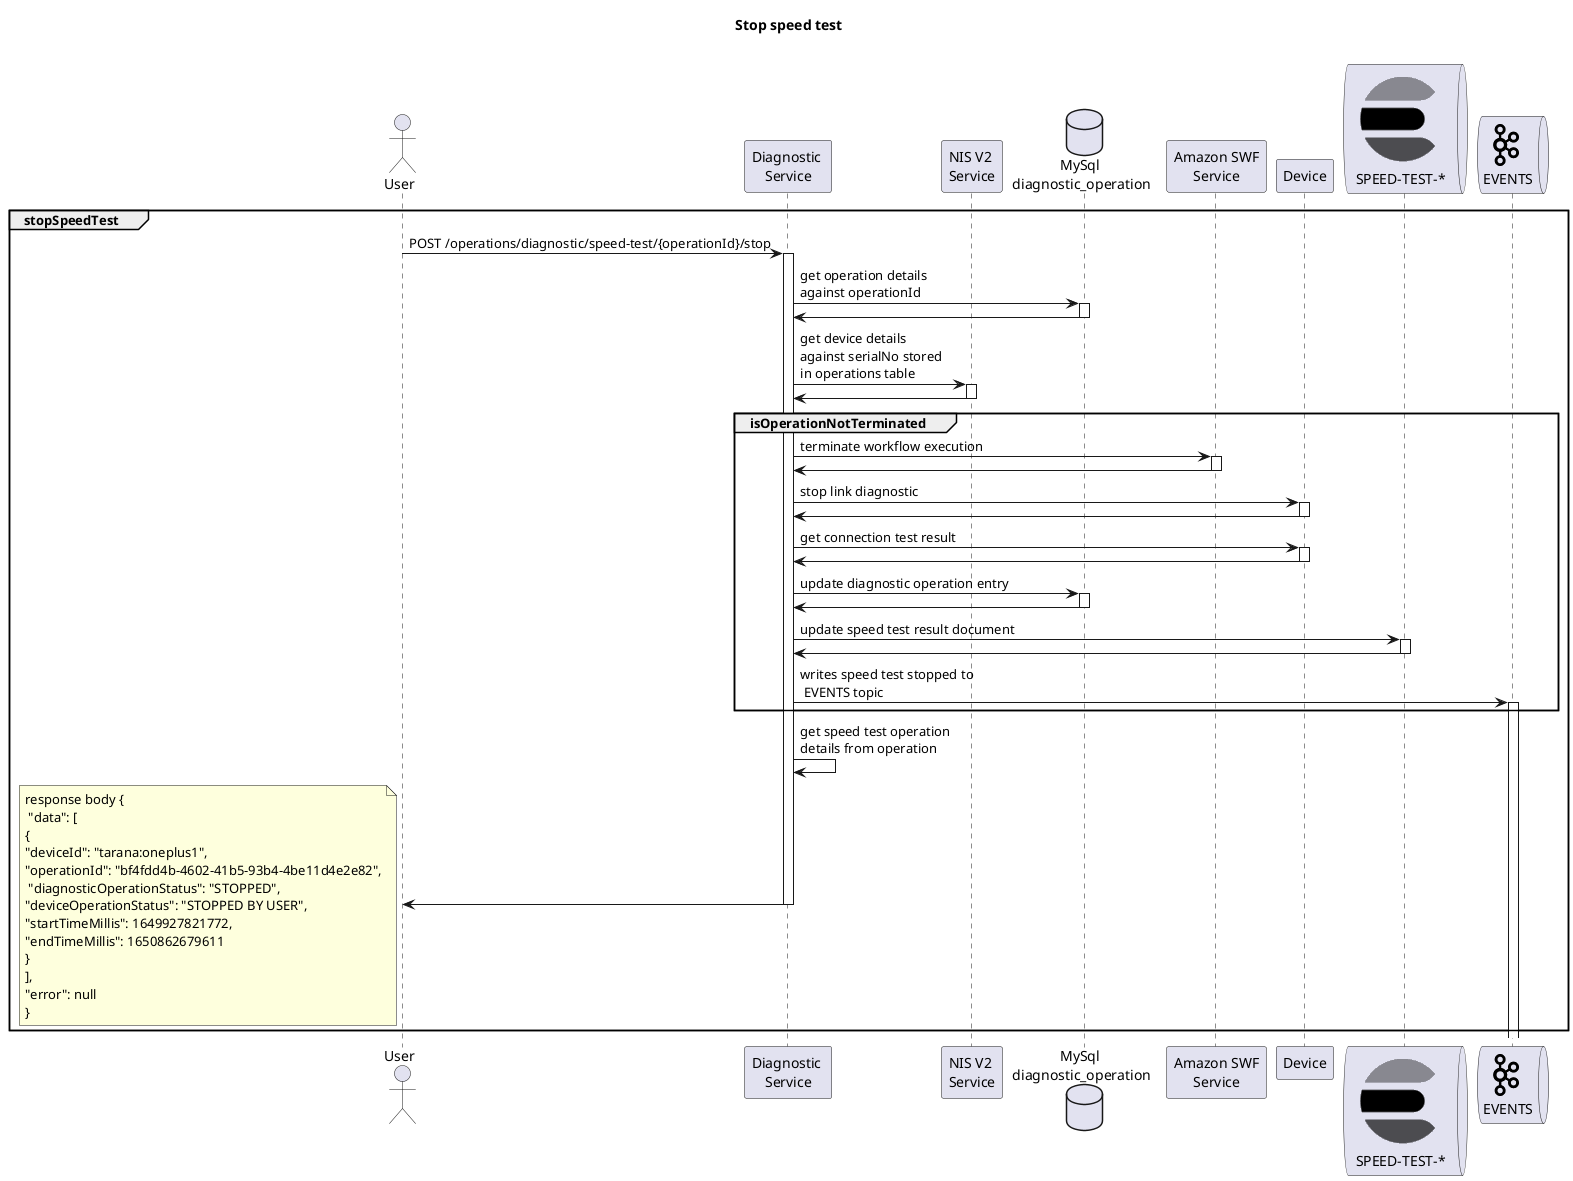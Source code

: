 @startuml

!include <elastic/elasticsearch/elasticsearch>
!include <cloudinsight/kafka>

title Stop speed test\n

actor "User" as user
participant "Diagnostic \nService" as ds
participant "NIS V2 \nService" as nis
database "MySql \ndiagnostic_operation" as tableDO
participant "Amazon SWF\nService" as swf
participant "Device" as device
queue "<$elasticsearch> \nSPEED-TEST-*" as index
queue "<$kafka> \nEVENTS" as kafka

group stopSpeedTest
	user -> ds ++: POST /operations/diagnostic/speed-test/{operationId}/stop
		ds -> tableDO ++ : get operation details\nagainst operationId
		tableDO -> ds --
		ds -> nis ++ : get device details\nagainst serialNo stored\nin operations table
		nis -> ds --
		
		group isOperationNotTerminated
			ds -> swf ++ : terminate workflow execution
			swf -> ds --
			ds -> device ++ : stop link diagnostic
			device -> ds --
			ds -> device ++ : get connection test result
			device -> ds --
			ds -> tableDO ++ : update diagnostic operation entry
			tableDO -> ds --
			ds -> index ++ : update speed test result document
			index -> ds --
	    	ds -> kafka ++ : writes speed test stopped to\n EVENTS topic
		end
		ds -> ds : get speed test operation\ndetails from operation
	ds -> user --
	note left: response body { \n "data": [ \n{\n"deviceId": "tarana:oneplus1",\n"operationId": "bf4fdd4b-4602-41b5-93b4-4be11d4e2e82",\n "diagnosticOperationStatus": "STOPPED",\n"deviceOperationStatus": "STOPPED BY USER",\n"startTimeMillis": 1649927821772,\n"endTimeMillis": 1650862679611\n}\n],\n"error": null\n}
	
end

@enduml